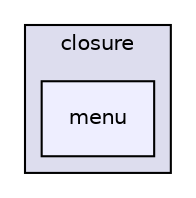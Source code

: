 digraph "libs/angular/angular-material-fileinput-master/bower_components/angular-material/modules/closure/menu" {
  compound=true
  node [ fontsize="10", fontname="Helvetica"];
  edge [ labelfontsize="10", labelfontname="Helvetica"];
  subgraph clusterdir_9508a65cdb91278c0406c0d6c7b30c42 {
    graph [ bgcolor="#ddddee", pencolor="black", label="closure" fontname="Helvetica", fontsize="10", URL="dir_9508a65cdb91278c0406c0d6c7b30c42.html"]
  dir_4769ab30b8e1b6fe2e2e87313c4ae0ac [shape=box, label="menu", style="filled", fillcolor="#eeeeff", pencolor="black", URL="dir_4769ab30b8e1b6fe2e2e87313c4ae0ac.html"];
  }
}
